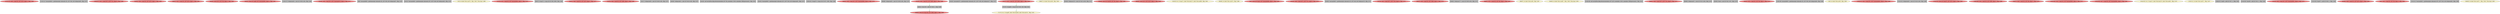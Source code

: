 
digraph G {


node6531 [fillcolor=lightcoral,label="[112/113]  %56 = load i32, i32* %j70, align 4, !dbg !1490",shape=ellipse,style=filled ]
node6530 [fillcolor=grey,label="[110/111]  %arrayidx84 = getelementptr inbounds i32, i32* %45, i64 %idxprom83, !dbg !1475",shape=rectangle,style=filled ]
node6528 [fillcolor=lightcoral,label="[106/107]  %53 = load i32**, i32*** %c, align 8, !dbg !1488",shape=ellipse,style=filled ]
node6523 [fillcolor=lightcoral,label="[54/55]  %58 = load i32, i32* %j70, align 4, !dbg !1493",shape=ellipse,style=filled ]
node6520 [fillcolor=lightcoral,label="[46/47]  %51 = load i32, i32* %j70, align 4, !dbg !1481",shape=ellipse,style=filled ]
node6519 [fillcolor=lightcoral,label="[44/45]  store i32 0, i32* %k, align 4, !dbg !1465",shape=ellipse,style=filled ]
node6517 [fillcolor=lightcoral,label="[40/41]  store i32 %add, i32* %arrayidx95, align 4, !dbg !1491",shape=ellipse,style=filled ]
node6515 [fillcolor=grey,label="[116/117]  %idxprom94 = zext i32 %56 to i64, !dbg !1488",shape=rectangle,style=filled ]
node6513 [fillcolor=lightcoral,label="[32/33]  %40 = load i32*, i32** %arrayidx78, align 8, !dbg !1471",shape=ellipse,style=filled ]
node6512 [fillcolor=grey,label="[8/9]  %arrayidx88 = getelementptr inbounds i32, i32* %50, i64 %idxprom87, !dbg !1479",shape=rectangle,style=filled ]
node6511 [fillcolor=grey,label="[10/11]  %arrayidx86 = getelementptr inbounds i32*, i32** %48, i64 %idxprom85, !dbg !1479",shape=rectangle,style=filled ]
node6509 [fillcolor=lemonchiffon,label="[2/3]  br label %for.cond74, !dbg !1485, !llvm.loop !1486",shape=ellipse,style=filled ]
node6506 [fillcolor=lightcoral,label="[12/13]  %47 = load i32, i32* %arrayidx84, align 4, !dbg !1475",shape=ellipse,style=filled ]
node6524 [fillcolor=grey,label="[56/57]  %cmp72 = icmp ult i32 %36, 3000, !dbg !1460",shape=rectangle,style=filled ]
node6504 [fillcolor=lightcoral,label="[20/21]  %46 = load i32, i32* %j70, align 4, !dbg !1477",shape=ellipse,style=filled ]
node6501 [fillcolor=lightcoral,label="[14/15]  %49 = load i32, i32* %i66, align 4, !dbg !1480",shape=ellipse,style=filled ]
node6500 [fillcolor=grey,label="[16/17]  %idxprom83 = zext i32 %46 to i64, !dbg !1475",shape=rectangle,style=filled ]
node6525 [fillcolor=grey,label="[58/59]  %idxprom81 = zext i32 %44 to i64, !dbg !1475",shape=rectangle,style=filled ]
node6502 [fillcolor=grey,label="[42/43]  call void @llvm.dbg.declare(metadata i32* %k, metadata !1619, metadata !DIExpression()), !dbg !1622",shape=rectangle,style=filled ]
node6499 [fillcolor=grey,label="[24/25]  %arrayidx82 = getelementptr inbounds i32*, i32** %43, i64 %idxprom81, !dbg !1475",shape=rectangle,style=filled ]
node6478 [fillcolor=grey,label="[100/101]  %cmp75 = icmp ult i32 %37, 1000, !dbg !1469",shape=rectangle,style=filled ]
node6468 [fillcolor=lightcoral,label="[80/81]  %50 = load i32*, i32** %arrayidx86, align 8, !dbg !1479",shape=ellipse,style=filled ]
node6475 [fillcolor=grey,label="[88/89]  %idxprom85 = zext i32 %49 to i64, !dbg !1479",shape=rectangle,style=filled ]
node6521 [fillcolor=grey,label="[48/51]  %inc100 = add i32 %59, 1, !dbg !1498",shape=rectangle,style=filled ]
node6516 [fillcolor=grey,label="[34/35]  %arrayidx78 = getelementptr inbounds i32*, i32** %38, i64 %idxprom77, !dbg !1471",shape=rectangle,style=filled ]
node6463 [fillcolor=lemonchiffon,label="[71/72]  br i1 %cmp68, label %for.body69, label %for.end101, !dbg !1452",shape=ellipse,style=filled ]
node6493 [fillcolor=lemonchiffon,label="[66/67]  br label %for.inc96, !dbg !1492",shape=ellipse,style=filled ]
node6473 [fillcolor=grey,label="[92/93]  %idxprom79 = zext i32 %41 to i64, !dbg !1471",shape=rectangle,style=filled ]
node6518 [fillcolor=lightcoral,label="[38/39]  store i32 %inc90, i32* %k, align 4, !dbg !1484",shape=ellipse,style=filled ]
node6476 [fillcolor=lightcoral,label="[90/91]  store i32 0, i32* %j70, align 4, !dbg !1456",shape=ellipse,style=filled ]
node6492 [fillcolor=lightcoral,label="[49/50]  store i32 %inc100, i32* %i66, align 4, !dbg !1498",shape=ellipse,style=filled ]
node6522 [fillcolor=lemonchiffon,label="[52/53]  br i1 %cmp72, label %for.body73, label %for.end98, !dbg !1461",shape=ellipse,style=filled ]
node6472 [fillcolor=lemonchiffon,label="[94/95]  br label %for.cond74, !dbg !1466",shape=ellipse,style=filled ]
node6510 [fillcolor=lightcoral,label="[6/7]  store i32 %mul, i32* %arrayidx88, align 4, !dbg !1482",shape=ellipse,style=filled ]
node6505 [fillcolor=lightcoral,label="[18/19]  %48 = load i32**, i32*** %c, align 8, !dbg !1479",shape=ellipse,style=filled ]
node6469 [fillcolor=grey,label="[82/83]  %arrayidx80 = getelementptr inbounds i32, i32* %40, i64 %idxprom79, !dbg !1471",shape=rectangle,style=filled ]
node6464 [fillcolor=lightcoral,label="[74/75]  %43 = load i32**, i32*** %b, align 8, !dbg !1475",shape=ellipse,style=filled ]
node6495 [fillcolor=lightcoral,label="[36/37]  %39 = load i32, i32* %i66, align 4, !dbg !1473",shape=ellipse,style=filled ]
node6466 [fillcolor=grey,label="[68/69]  %idxprom77 = zext i32 %39 to i64, !dbg !1471",shape=rectangle,style=filled ]
node6474 [fillcolor=lightcoral,label="[96/97]  %37 = load i32, i32* %k, align 4, !dbg !1467",shape=ellipse,style=filled ]
node6471 [fillcolor=lemonchiffon,label="[86/87]  br label %for.inc99, !dbg !1497",shape=ellipse,style=filled ]
node6467 [fillcolor=lightcoral,label="[76/77]  %35 = load i32, i32* %i66, align 4, !dbg !1449",shape=ellipse,style=filled ]
node6470 [fillcolor=lemonchiffon,label="[84/85]  br label %for.cond67, !dbg !1499, !llvm.loop !1500",shape=ellipse,style=filled ]
node6490 [fillcolor=grey,label="[118/119]  call void @llvm.dbg.declare(metadata i32* %j70, metadata !1610, metadata !DIExpression()), !dbg !1613",shape=rectangle,style=filled ]
node6526 [fillcolor=lightcoral,label="[60/61]  %38 = load i32**, i32*** %a, align 8, !dbg !1471",shape=ellipse,style=filled ]
node6477 [fillcolor=grey,label="[98/99]  %idxprom87 = zext i32 %51 to i64, !dbg !1479",shape=rectangle,style=filled ]
node6498 [fillcolor=grey,label="[28/29]  %mul = mul i32 %42, %47, !dbg !1478",shape=rectangle,style=filled ]
node6465 [fillcolor=grey,label="[70/73]  %cmp68 = icmp ult i32 %35, 100, !dbg !1451",shape=rectangle,style=filled ]
node6497 [fillcolor=lightcoral,label="[30/31]  %41 = load i32, i32* %k, align 4, !dbg !1474",shape=ellipse,style=filled ]
node6485 [fillcolor=grey,label="[128/129]  %arrayidx95 = getelementptr inbounds i32, i32* %55, i64 %idxprom94, !dbg !1488",shape=rectangle,style=filled ]
node6508 [fillcolor=lemonchiffon,label="[4/5]  br label %for.inc89, !dbg !1483",shape=ellipse,style=filled ]
node6481 [fillcolor=lightcoral,label="[126/127]  %55 = load i32*, i32** %arrayidx93, align 8, !dbg !1488",shape=ellipse,style=filled ]
node6514 [fillcolor=grey,label="[114/115]  %idxprom92 = zext i32 %54 to i64, !dbg !1488",shape=rectangle,style=filled ]
node6482 [fillcolor=lightcoral,label="[124/125]  store i32 %inc97, i32* %j70, align 4, !dbg !1493",shape=ellipse,style=filled ]
node6529 [fillcolor=lightcoral,label="[108/109]  %54 = load i32, i32* %i66, align 4, !dbg !1489",shape=ellipse,style=filled ]
node6496 [fillcolor=lightcoral,label="[26/27]  %44 = load i32, i32* %k, align 4, !dbg !1476",shape=ellipse,style=filled ]
node6479 [fillcolor=lightcoral,label="[102/103]  %42 = load i32, i32* %arrayidx80, align 4, !dbg !1471",shape=ellipse,style=filled ]
node6483 [fillcolor=lightcoral,label="[132/133]  %57 = load i32, i32* %arrayidx95, align 4, !dbg !1491",shape=ellipse,style=filled ]
node6480 [fillcolor=lemonchiffon,label="[104/105]  br i1 %cmp75, label %for.body76, label %for.end91, !dbg !1470",shape=ellipse,style=filled ]
node6484 [fillcolor=lemonchiffon,label="[130/131]  br label %for.cond71, !dbg !1457",shape=ellipse,style=filled ]
node6486 [fillcolor=grey,label="[136/137]  %add = add i32 %57, 1, !dbg !1491",shape=rectangle,style=filled ]
node6487 [fillcolor=grey,label="[134/135]  %inc90 = add i32 %52, 1, !dbg !1484",shape=rectangle,style=filled ]
node6503 [fillcolor=lightcoral,label="[22/23]  %45 = load i32*, i32** %arrayidx82, align 8, !dbg !1475",shape=ellipse,style=filled ]
node6491 [fillcolor=grey,label="[122/123]  %inc97 = add i32 %58, 1, !dbg !1493",shape=rectangle,style=filled ]
node6527 [fillcolor=lightcoral,label="[62/63]  %36 = load i32, i32* %j70, align 4, !dbg !1458",shape=ellipse,style=filled ]
node6507 [fillcolor=lightcoral,label="[0/1]  %52 = load i32, i32* %k, align 4, !dbg !1484",shape=ellipse,style=filled ]
node6488 [fillcolor=lightcoral,label="[78/79]  %59 = load i32, i32* %i66, align 4, !dbg !1498",shape=ellipse,style=filled ]
node6489 [fillcolor=grey,label="[120/121]  %arrayidx93 = getelementptr inbounds i32*, i32** %53, i64 %idxprom92, !dbg !1488",shape=rectangle,style=filled ]
node6494 [fillcolor=lemonchiffon,label="[64/65]  br label %for.cond71, !dbg !1494, !llvm.loop !1495",shape=ellipse,style=filled ]

node6488->node6521 [style=dotted,color=forestgreen,label="T",fontcolor=forestgreen ]
node6521->node6492 [style=dotted,color=forestgreen,label="T",fontcolor=forestgreen ]
node6465->node6463 [style=dotted,color=forestgreen,label="T",fontcolor=forestgreen ]
node6467->node6465 [style=dotted,color=forestgreen,label="T",fontcolor=forestgreen ]


}
